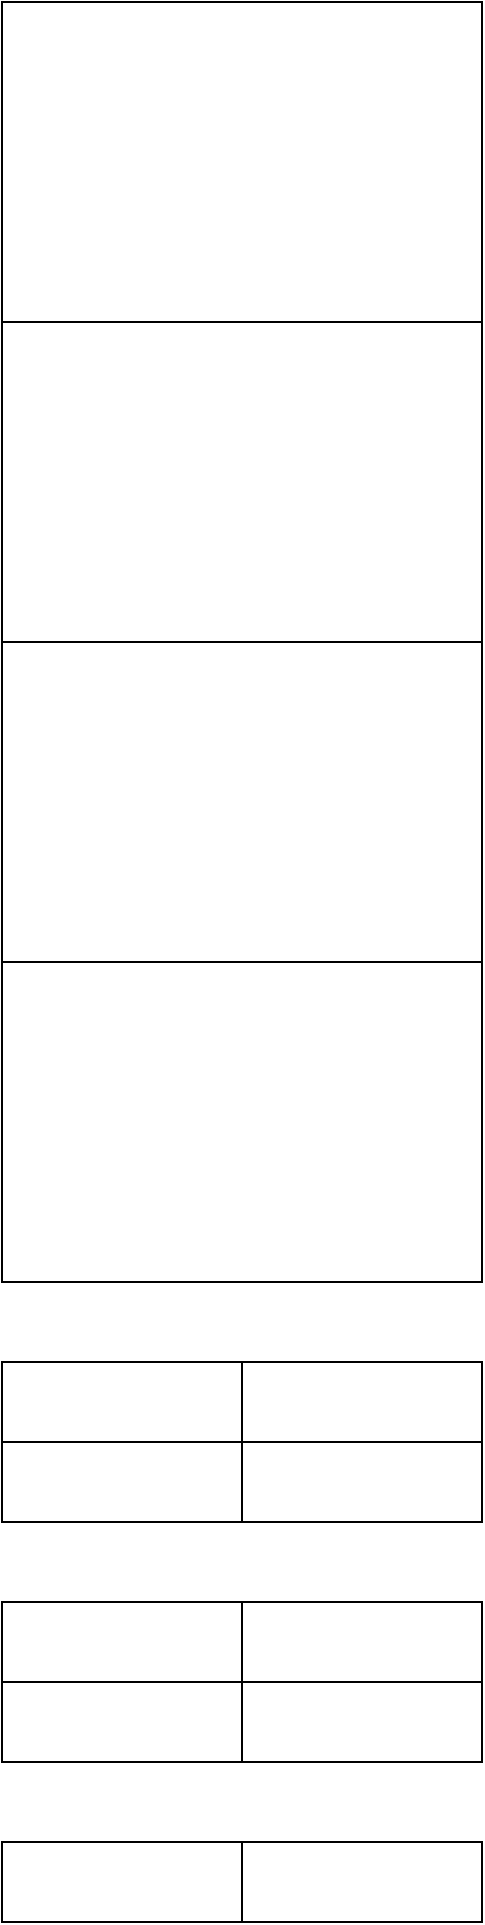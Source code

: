 <mxfile version="20.2.4" type="github">
  <diagram id="dghgkRzPQQI_TrjqHUwV" name="Page-1">
    <mxGraphModel dx="981" dy="526" grid="1" gridSize="10" guides="1" tooltips="1" connect="1" arrows="1" fold="1" page="1" pageScale="1" pageWidth="850" pageHeight="1100" math="0" shadow="0">
      <root>
        <mxCell id="0" />
        <mxCell id="1" parent="0" />
        <mxCell id="2" value="" style="rounded=0;whiteSpace=wrap;html=1;" parent="1" vertex="1">
          <mxGeometry x="40" y="1040" width="120" height="40" as="geometry" />
        </mxCell>
        <mxCell id="3" value="&lt;font style=&quot;font-size: 9px;&quot;&gt;&lt;br&gt;&lt;/font&gt;" style="rounded=0;whiteSpace=wrap;html=1;" parent="1" vertex="1">
          <mxGeometry x="160" y="1040" width="120" height="40" as="geometry" />
        </mxCell>
        <mxCell id="S011tTiB7EtAxiDYHqCA-3" value="" style="rounded=0;whiteSpace=wrap;html=1;" parent="1" vertex="1">
          <mxGeometry x="40" y="960" width="120" height="40" as="geometry" />
        </mxCell>
        <mxCell id="S011tTiB7EtAxiDYHqCA-4" value="" style="rounded=0;whiteSpace=wrap;html=1;" parent="1" vertex="1">
          <mxGeometry x="160" y="960" width="120" height="40" as="geometry" />
        </mxCell>
        <mxCell id="S011tTiB7EtAxiDYHqCA-5" value="" style="rounded=0;whiteSpace=wrap;html=1;" parent="1" vertex="1">
          <mxGeometry x="40" y="920" width="120" height="40" as="geometry" />
        </mxCell>
        <mxCell id="S011tTiB7EtAxiDYHqCA-6" value="" style="rounded=0;whiteSpace=wrap;html=1;" parent="1" vertex="1">
          <mxGeometry x="160" y="920" width="120" height="40" as="geometry" />
        </mxCell>
        <mxCell id="_EUhWRVc3iwfaEag8UCp-8" value="" style="rounded=0;whiteSpace=wrap;html=1;" vertex="1" parent="1">
          <mxGeometry x="40" y="840" width="120" height="40" as="geometry" />
        </mxCell>
        <mxCell id="_EUhWRVc3iwfaEag8UCp-9" value="" style="rounded=0;whiteSpace=wrap;html=1;" vertex="1" parent="1">
          <mxGeometry x="160" y="840" width="120" height="40" as="geometry" />
        </mxCell>
        <mxCell id="_EUhWRVc3iwfaEag8UCp-10" value="" style="rounded=0;whiteSpace=wrap;html=1;" vertex="1" parent="1">
          <mxGeometry x="40" y="800" width="120" height="40" as="geometry" />
        </mxCell>
        <mxCell id="_EUhWRVc3iwfaEag8UCp-11" value="" style="rounded=0;whiteSpace=wrap;html=1;" vertex="1" parent="1">
          <mxGeometry x="160" y="800" width="120" height="40" as="geometry" />
        </mxCell>
        <mxCell id="_EUhWRVc3iwfaEag8UCp-12" value="" style="rounded=0;whiteSpace=wrap;html=1;" vertex="1" parent="1">
          <mxGeometry x="40" y="600" width="240" height="160" as="geometry" />
        </mxCell>
        <mxCell id="_EUhWRVc3iwfaEag8UCp-13" value="" style="rounded=0;whiteSpace=wrap;html=1;" vertex="1" parent="1">
          <mxGeometry x="40" y="440" width="240" height="160" as="geometry" />
        </mxCell>
        <mxCell id="_EUhWRVc3iwfaEag8UCp-14" value="" style="rounded=0;whiteSpace=wrap;html=1;" vertex="1" parent="1">
          <mxGeometry x="40" y="280" width="240" height="160" as="geometry" />
        </mxCell>
        <mxCell id="_EUhWRVc3iwfaEag8UCp-15" value="" style="rounded=0;whiteSpace=wrap;html=1;" vertex="1" parent="1">
          <mxGeometry x="40" y="120" width="240" height="160" as="geometry" />
        </mxCell>
      </root>
    </mxGraphModel>
  </diagram>
</mxfile>
